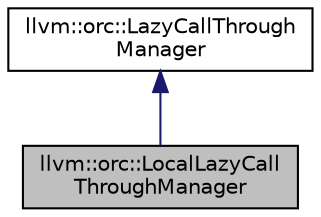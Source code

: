 digraph "llvm::orc::LocalLazyCallThroughManager"
{
 // LATEX_PDF_SIZE
  bgcolor="transparent";
  edge [fontname="Helvetica",fontsize="10",labelfontname="Helvetica",labelfontsize="10"];
  node [fontname="Helvetica",fontsize="10",shape="box"];
  Node1 [label="llvm::orc::LocalLazyCall\lThroughManager",height=0.2,width=0.4,color="black", fillcolor="grey75", style="filled", fontcolor="black",tooltip="A lazy call-through manager that builds trampolines in the current process."];
  Node2 -> Node1 [dir="back",color="midnightblue",fontsize="10",style="solid",fontname="Helvetica"];
  Node2 [label="llvm::orc::LazyCallThrough\lManager",height=0.2,width=0.4,color="black",URL="$classllvm_1_1orc_1_1LazyCallThroughManager.html",tooltip="Manages a set of 'lazy call-through' trampolines."];
}
